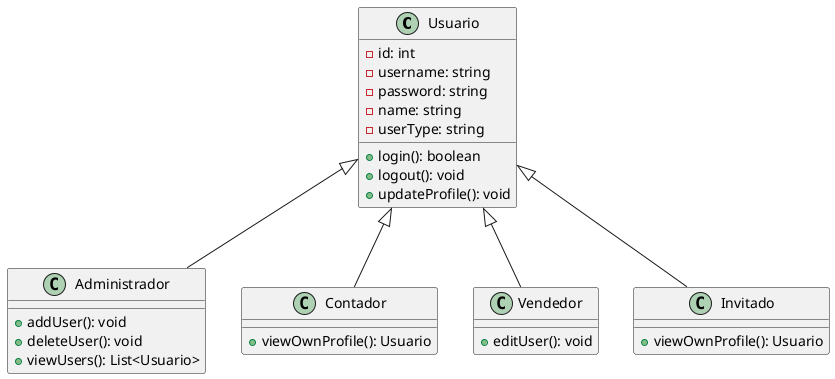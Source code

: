 @startuml
class Usuario {
    - id: int
    - username: string
    - password: string
    - name: string
    - userType: string
    + login(): boolean
    + logout(): void
    + updateProfile(): void
}

class Administrador {
    + addUser(): void
    + deleteUser(): void
    + viewUsers(): List<Usuario>
}

class Contador {
    + viewOwnProfile(): Usuario
}

class Vendedor {
    + editUser(): void
}

class Invitado {
    + viewOwnProfile(): Usuario
}

Usuario <|-- Administrador
Usuario <|-- Contador
Usuario <|-- Vendedor
Usuario <|-- Invitado
@enduml